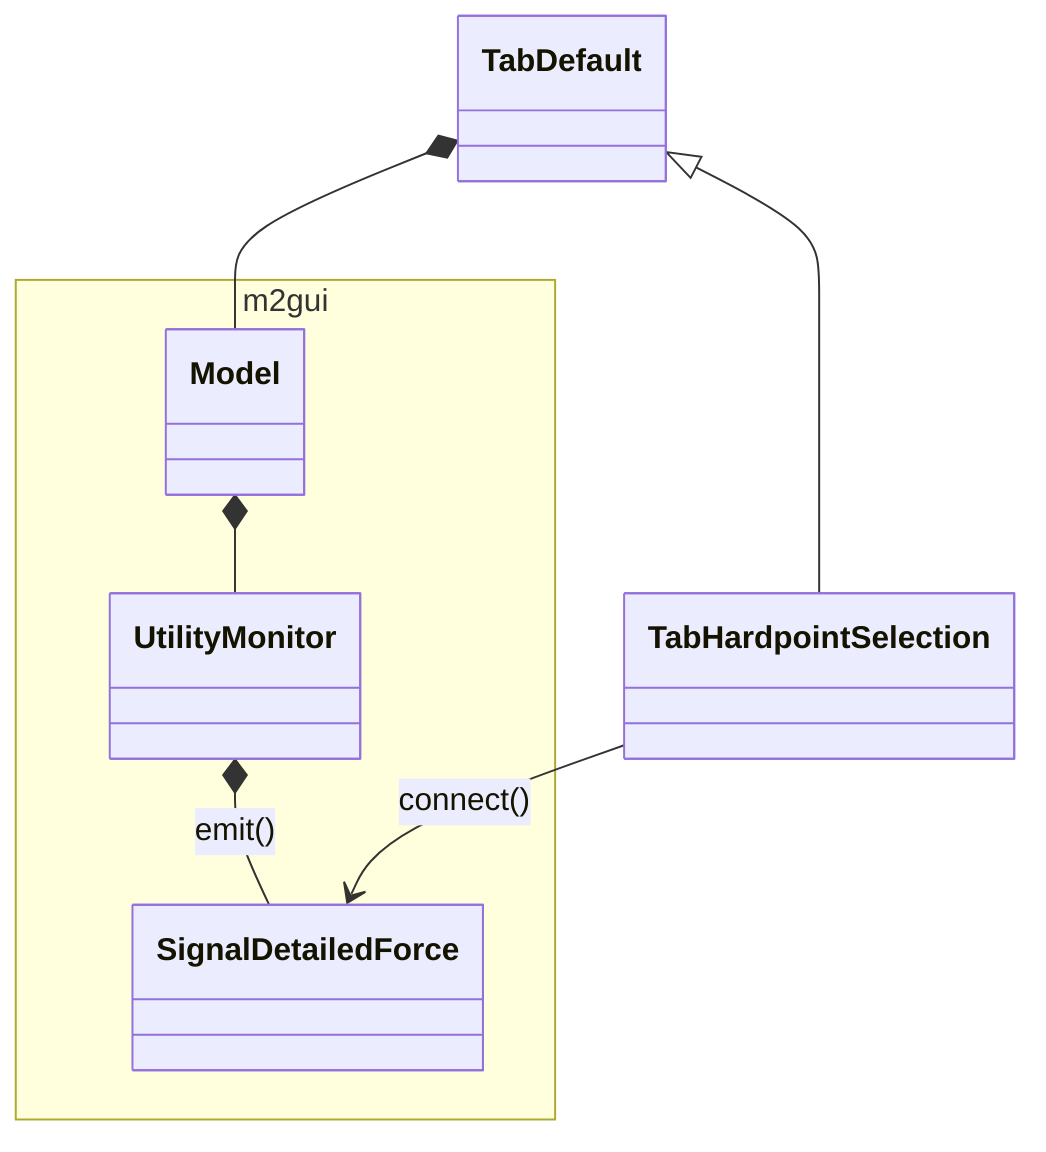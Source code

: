 classDiagram
namespace m2gui {
  class Model
  class UtilityMonitor
  class SignalDetailedForce
}

Model *-- UtilityMonitor
UtilityMonitor *-- SignalDetailedForce : emit()

TabDefault *-- Model
TabDefault <|-- TabHardpointSelection

TabHardpointSelection --> SignalDetailedForce : connect()